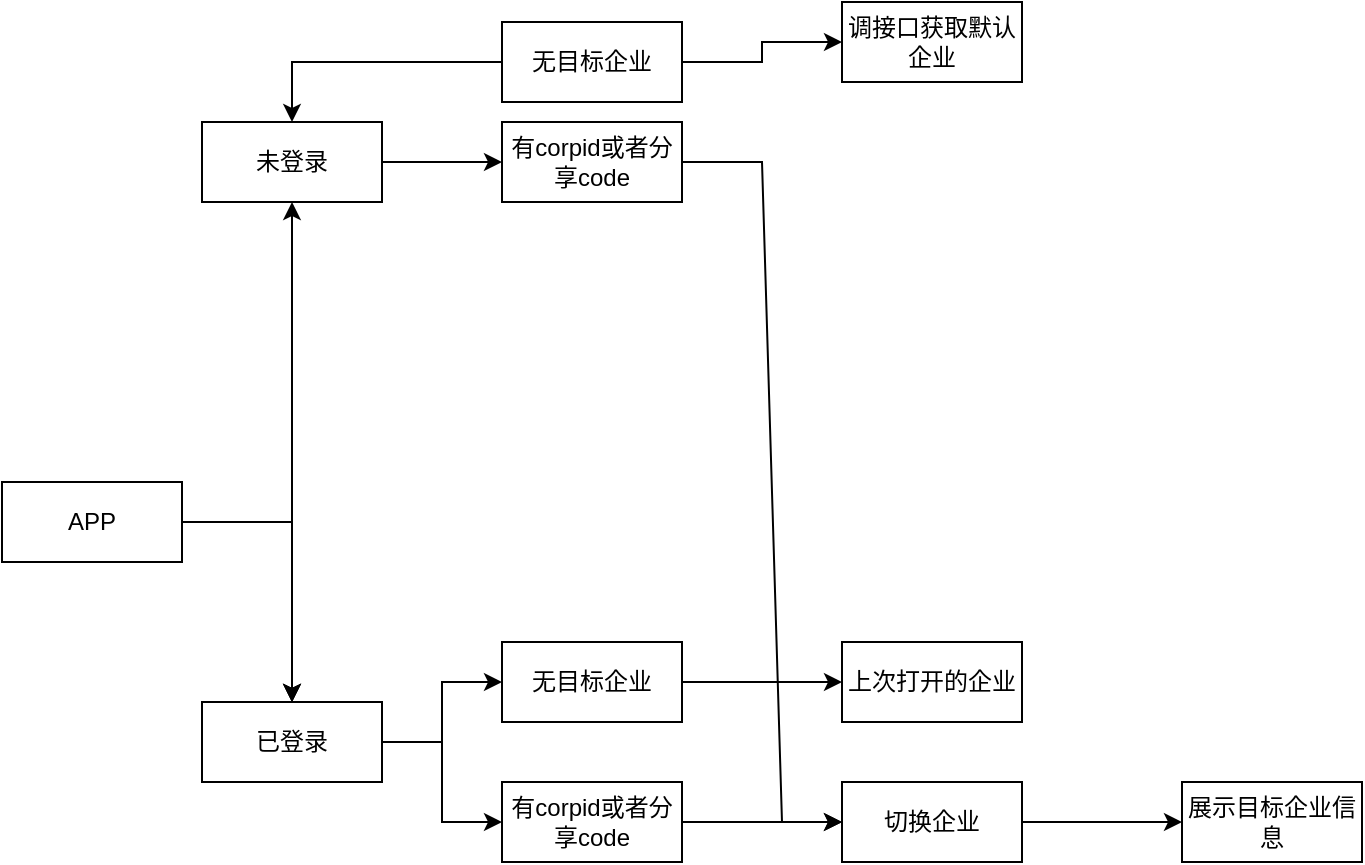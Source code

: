 <mxfile version="22.1.7" type="github">
  <diagram name="第 1 页" id="CyB_MUzlcBMw5WPOBaUJ">
    <mxGraphModel dx="1188" dy="626" grid="1" gridSize="10" guides="1" tooltips="1" connect="1" arrows="1" fold="1" page="1" pageScale="1" pageWidth="827" pageHeight="1169" math="0" shadow="0">
      <root>
        <mxCell id="0" />
        <mxCell id="1" parent="0" />
        <mxCell id="bUSSo5Cf8ad-M37H6iYF-4" value="" style="edgeStyle=orthogonalEdgeStyle;rounded=0;orthogonalLoop=1;jettySize=auto;html=1;" edge="1" parent="1" source="bUSSo5Cf8ad-M37H6iYF-2" target="bUSSo5Cf8ad-M37H6iYF-3">
          <mxGeometry relative="1" as="geometry" />
        </mxCell>
        <mxCell id="bUSSo5Cf8ad-M37H6iYF-5" value="" style="edgeStyle=orthogonalEdgeStyle;rounded=0;orthogonalLoop=1;jettySize=auto;html=1;" edge="1" parent="1" source="bUSSo5Cf8ad-M37H6iYF-2" target="bUSSo5Cf8ad-M37H6iYF-3">
          <mxGeometry relative="1" as="geometry" />
        </mxCell>
        <mxCell id="bUSSo5Cf8ad-M37H6iYF-6" value="" style="edgeStyle=orthogonalEdgeStyle;rounded=0;orthogonalLoop=1;jettySize=auto;html=1;" edge="1" parent="1" source="bUSSo5Cf8ad-M37H6iYF-2" target="bUSSo5Cf8ad-M37H6iYF-3">
          <mxGeometry relative="1" as="geometry" />
        </mxCell>
        <mxCell id="bUSSo5Cf8ad-M37H6iYF-11" value="" style="edgeStyle=orthogonalEdgeStyle;rounded=0;orthogonalLoop=1;jettySize=auto;html=1;" edge="1" parent="1" source="bUSSo5Cf8ad-M37H6iYF-2" target="bUSSo5Cf8ad-M37H6iYF-10">
          <mxGeometry relative="1" as="geometry" />
        </mxCell>
        <mxCell id="bUSSo5Cf8ad-M37H6iYF-2" value="APP" style="rounded=0;whiteSpace=wrap;html=1;" vertex="1" parent="1">
          <mxGeometry x="40" y="340" width="90" height="40" as="geometry" />
        </mxCell>
        <mxCell id="bUSSo5Cf8ad-M37H6iYF-21" value="" style="edgeStyle=orthogonalEdgeStyle;rounded=0;orthogonalLoop=1;jettySize=auto;html=1;" edge="1" parent="1" source="bUSSo5Cf8ad-M37H6iYF-3" target="bUSSo5Cf8ad-M37H6iYF-20">
          <mxGeometry relative="1" as="geometry" />
        </mxCell>
        <mxCell id="bUSSo5Cf8ad-M37H6iYF-23" value="" style="edgeStyle=orthogonalEdgeStyle;rounded=0;orthogonalLoop=1;jettySize=auto;html=1;" edge="1" parent="1" source="bUSSo5Cf8ad-M37H6iYF-3" target="bUSSo5Cf8ad-M37H6iYF-22">
          <mxGeometry relative="1" as="geometry" />
        </mxCell>
        <mxCell id="bUSSo5Cf8ad-M37H6iYF-3" value="已登录" style="rounded=0;whiteSpace=wrap;html=1;" vertex="1" parent="1">
          <mxGeometry x="140" y="450" width="90" height="40" as="geometry" />
        </mxCell>
        <mxCell id="bUSSo5Cf8ad-M37H6iYF-13" value="" style="edgeStyle=orthogonalEdgeStyle;rounded=0;orthogonalLoop=1;jettySize=auto;html=1;" edge="1" parent="1" source="bUSSo5Cf8ad-M37H6iYF-10" target="bUSSo5Cf8ad-M37H6iYF-12">
          <mxGeometry relative="1" as="geometry" />
        </mxCell>
        <mxCell id="bUSSo5Cf8ad-M37H6iYF-10" value="未登录" style="rounded=0;whiteSpace=wrap;html=1;" vertex="1" parent="1">
          <mxGeometry x="140" y="160" width="90" height="40" as="geometry" />
        </mxCell>
        <mxCell id="bUSSo5Cf8ad-M37H6iYF-33" style="edgeStyle=none;rounded=0;orthogonalLoop=1;jettySize=auto;html=1;exitX=1;exitY=0.5;exitDx=0;exitDy=0;" edge="1" parent="1" source="bUSSo5Cf8ad-M37H6iYF-12" target="bUSSo5Cf8ad-M37H6iYF-26">
          <mxGeometry relative="1" as="geometry">
            <Array as="points">
              <mxPoint x="420" y="180" />
              <mxPoint x="430" y="510" />
            </Array>
          </mxGeometry>
        </mxCell>
        <mxCell id="bUSSo5Cf8ad-M37H6iYF-12" value="有corpid或者分享code" style="rounded=0;whiteSpace=wrap;html=1;" vertex="1" parent="1">
          <mxGeometry x="290" y="160" width="90" height="40" as="geometry" />
        </mxCell>
        <mxCell id="bUSSo5Cf8ad-M37H6iYF-15" value="" style="edgeStyle=orthogonalEdgeStyle;rounded=0;orthogonalLoop=1;jettySize=auto;html=1;" edge="1" parent="1" source="bUSSo5Cf8ad-M37H6iYF-14" target="bUSSo5Cf8ad-M37H6iYF-10">
          <mxGeometry relative="1" as="geometry" />
        </mxCell>
        <mxCell id="bUSSo5Cf8ad-M37H6iYF-29" value="" style="edgeStyle=orthogonalEdgeStyle;rounded=0;orthogonalLoop=1;jettySize=auto;html=1;" edge="1" parent="1" source="bUSSo5Cf8ad-M37H6iYF-14" target="bUSSo5Cf8ad-M37H6iYF-28">
          <mxGeometry relative="1" as="geometry" />
        </mxCell>
        <mxCell id="bUSSo5Cf8ad-M37H6iYF-14" value="无目标企业" style="rounded=0;whiteSpace=wrap;html=1;" vertex="1" parent="1">
          <mxGeometry x="290" y="110" width="90" height="40" as="geometry" />
        </mxCell>
        <mxCell id="bUSSo5Cf8ad-M37H6iYF-25" value="" style="edgeStyle=orthogonalEdgeStyle;rounded=0;orthogonalLoop=1;jettySize=auto;html=1;" edge="1" parent="1" source="bUSSo5Cf8ad-M37H6iYF-20" target="bUSSo5Cf8ad-M37H6iYF-24">
          <mxGeometry relative="1" as="geometry" />
        </mxCell>
        <mxCell id="bUSSo5Cf8ad-M37H6iYF-20" value="无目标企业" style="rounded=0;whiteSpace=wrap;html=1;" vertex="1" parent="1">
          <mxGeometry x="290" y="420" width="90" height="40" as="geometry" />
        </mxCell>
        <mxCell id="bUSSo5Cf8ad-M37H6iYF-27" value="" style="edgeStyle=orthogonalEdgeStyle;rounded=0;orthogonalLoop=1;jettySize=auto;html=1;" edge="1" parent="1" source="bUSSo5Cf8ad-M37H6iYF-22" target="bUSSo5Cf8ad-M37H6iYF-26">
          <mxGeometry relative="1" as="geometry" />
        </mxCell>
        <mxCell id="bUSSo5Cf8ad-M37H6iYF-22" value="有corpid或者分享code" style="rounded=0;whiteSpace=wrap;html=1;" vertex="1" parent="1">
          <mxGeometry x="290" y="490" width="90" height="40" as="geometry" />
        </mxCell>
        <mxCell id="bUSSo5Cf8ad-M37H6iYF-24" value="上次打开的企业" style="rounded=0;whiteSpace=wrap;html=1;" vertex="1" parent="1">
          <mxGeometry x="460" y="420" width="90" height="40" as="geometry" />
        </mxCell>
        <mxCell id="bUSSo5Cf8ad-M37H6iYF-35" value="" style="edgeStyle=none;rounded=0;orthogonalLoop=1;jettySize=auto;html=1;" edge="1" parent="1" source="bUSSo5Cf8ad-M37H6iYF-26" target="bUSSo5Cf8ad-M37H6iYF-34">
          <mxGeometry relative="1" as="geometry" />
        </mxCell>
        <mxCell id="bUSSo5Cf8ad-M37H6iYF-26" value="切换企业" style="rounded=0;whiteSpace=wrap;html=1;" vertex="1" parent="1">
          <mxGeometry x="460" y="490" width="90" height="40" as="geometry" />
        </mxCell>
        <mxCell id="bUSSo5Cf8ad-M37H6iYF-28" value="调接口获取默认企业" style="rounded=0;whiteSpace=wrap;html=1;" vertex="1" parent="1">
          <mxGeometry x="460" y="100" width="90" height="40" as="geometry" />
        </mxCell>
        <mxCell id="bUSSo5Cf8ad-M37H6iYF-34" value="展示目标企业信息" style="rounded=0;whiteSpace=wrap;html=1;" vertex="1" parent="1">
          <mxGeometry x="630" y="490" width="90" height="40" as="geometry" />
        </mxCell>
      </root>
    </mxGraphModel>
  </diagram>
</mxfile>
